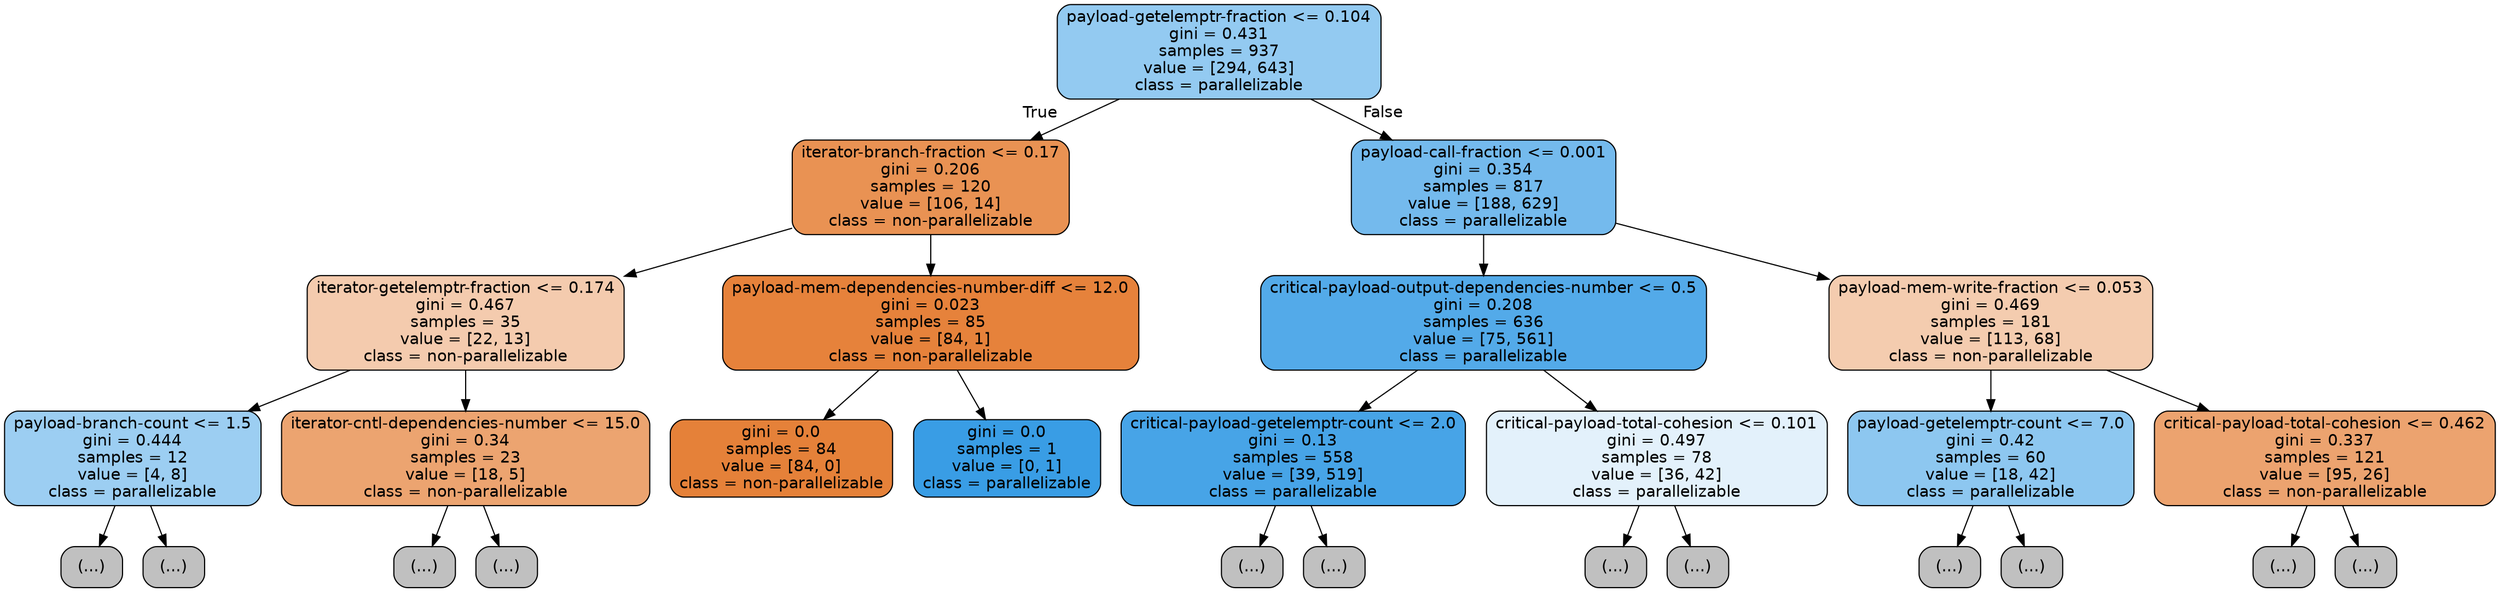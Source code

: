 digraph Tree {
node [shape=box, style="filled, rounded", color="black", fontname=helvetica] ;
edge [fontname=helvetica] ;
0 [label="payload-getelemptr-fraction <= 0.104\ngini = 0.431\nsamples = 937\nvalue = [294, 643]\nclass = parallelizable", fillcolor="#399de58a"] ;
1 [label="iterator-branch-fraction <= 0.17\ngini = 0.206\nsamples = 120\nvalue = [106, 14]\nclass = non-parallelizable", fillcolor="#e58139dd"] ;
0 -> 1 [labeldistance=2.5, labelangle=45, headlabel="True"] ;
2 [label="iterator-getelemptr-fraction <= 0.174\ngini = 0.467\nsamples = 35\nvalue = [22, 13]\nclass = non-parallelizable", fillcolor="#e5813968"] ;
1 -> 2 ;
3 [label="payload-branch-count <= 1.5\ngini = 0.444\nsamples = 12\nvalue = [4, 8]\nclass = parallelizable", fillcolor="#399de57f"] ;
2 -> 3 ;
4 [label="(...)", fillcolor="#C0C0C0"] ;
3 -> 4 ;
5 [label="(...)", fillcolor="#C0C0C0"] ;
3 -> 5 ;
10 [label="iterator-cntl-dependencies-number <= 15.0\ngini = 0.34\nsamples = 23\nvalue = [18, 5]\nclass = non-parallelizable", fillcolor="#e58139b8"] ;
2 -> 10 ;
11 [label="(...)", fillcolor="#C0C0C0"] ;
10 -> 11 ;
16 [label="(...)", fillcolor="#C0C0C0"] ;
10 -> 16 ;
23 [label="payload-mem-dependencies-number-diff <= 12.0\ngini = 0.023\nsamples = 85\nvalue = [84, 1]\nclass = non-parallelizable", fillcolor="#e58139fc"] ;
1 -> 23 ;
24 [label="gini = 0.0\nsamples = 84\nvalue = [84, 0]\nclass = non-parallelizable", fillcolor="#e58139ff"] ;
23 -> 24 ;
25 [label="gini = 0.0\nsamples = 1\nvalue = [0, 1]\nclass = parallelizable", fillcolor="#399de5ff"] ;
23 -> 25 ;
26 [label="payload-call-fraction <= 0.001\ngini = 0.354\nsamples = 817\nvalue = [188, 629]\nclass = parallelizable", fillcolor="#399de5b3"] ;
0 -> 26 [labeldistance=2.5, labelangle=-45, headlabel="False"] ;
27 [label="critical-payload-output-dependencies-number <= 0.5\ngini = 0.208\nsamples = 636\nvalue = [75, 561]\nclass = parallelizable", fillcolor="#399de5dd"] ;
26 -> 27 ;
28 [label="critical-payload-getelemptr-count <= 2.0\ngini = 0.13\nsamples = 558\nvalue = [39, 519]\nclass = parallelizable", fillcolor="#399de5ec"] ;
27 -> 28 ;
29 [label="(...)", fillcolor="#C0C0C0"] ;
28 -> 29 ;
80 [label="(...)", fillcolor="#C0C0C0"] ;
28 -> 80 ;
83 [label="critical-payload-total-cohesion <= 0.101\ngini = 0.497\nsamples = 78\nvalue = [36, 42]\nclass = parallelizable", fillcolor="#399de524"] ;
27 -> 83 ;
84 [label="(...)", fillcolor="#C0C0C0"] ;
83 -> 84 ;
87 [label="(...)", fillcolor="#C0C0C0"] ;
83 -> 87 ;
114 [label="payload-mem-write-fraction <= 0.053\ngini = 0.469\nsamples = 181\nvalue = [113, 68]\nclass = non-parallelizable", fillcolor="#e5813966"] ;
26 -> 114 ;
115 [label="payload-getelemptr-count <= 7.0\ngini = 0.42\nsamples = 60\nvalue = [18, 42]\nclass = parallelizable", fillcolor="#399de592"] ;
114 -> 115 ;
116 [label="(...)", fillcolor="#C0C0C0"] ;
115 -> 116 ;
117 [label="(...)", fillcolor="#C0C0C0"] ;
115 -> 117 ;
126 [label="critical-payload-total-cohesion <= 0.462\ngini = 0.337\nsamples = 121\nvalue = [95, 26]\nclass = non-parallelizable", fillcolor="#e58139b9"] ;
114 -> 126 ;
127 [label="(...)", fillcolor="#C0C0C0"] ;
126 -> 127 ;
150 [label="(...)", fillcolor="#C0C0C0"] ;
126 -> 150 ;
}